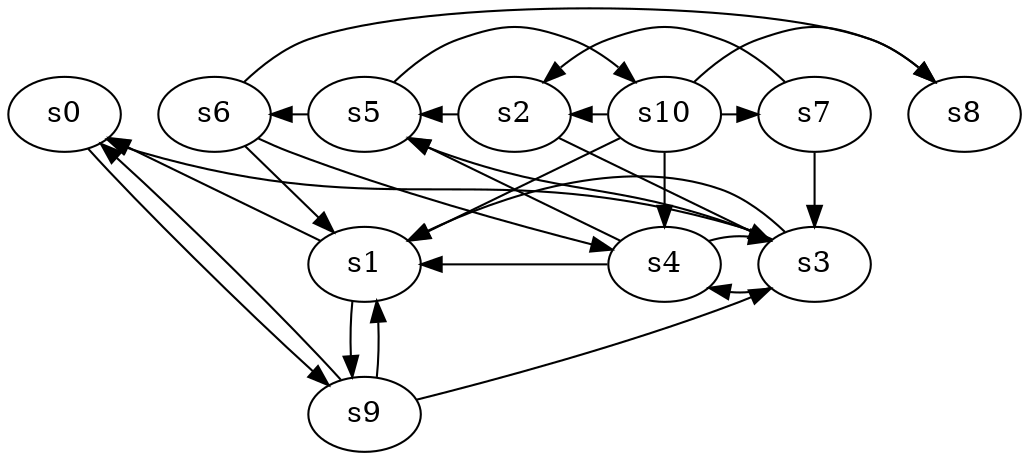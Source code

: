 digraph game_0980_complex_11 {
    s0 [name="s0", player=0, target=1];
    s1 [name="s1", player=0];
    s2 [name="s2", player=1];
    s3 [name="s3", player=1];
    s4 [name="s4", player=0];
    s5 [name="s5", player=0];
    s6 [name="s6", player=0, target=1];
    s7 [name="s7", player=1];
    s8 [name="s8", player=0];
    s9 [name="s9", player=0, target=1];
    s10 [name="s10", player=1];

    s0 -> s9 [constraint="time % 2 == 0 && time % 5 == 1"];
    s1 -> s0 [constraint="time == 9 || time == 23"];
    s1 -> s9;
    s2 -> s3 [constraint="time == 3 || time == 5 || time == 25"];
    s2 -> s5 [constraint="time == 11"];
    s3 -> s0 [constraint="time % 3 == 1"];
    s3 -> s1 [constraint="time % 3 == 0"];
    s3 -> s4 [constraint="time == 5 || time == 14 || time == 15 || time == 20"];
    s3 -> s5 [constraint="time % 3 == 1 || time % 3 == 1"];
    s4 -> s1 [constraint="time == 10"];
    s4 -> s3 [constraint="!(time % 4 == 1)"];
    s4 -> s5 [constraint="time % 4 == 0 || time % 4 == 3"];
    s5 -> s6 [constraint="time % 8 == 7"];
    s5 -> s10 [constraint="time % 5 == 1 || time % 2 == 0"];
    s6 -> s1;
    s6 -> s4 [constraint="time == 2 || time == 4 || time == 6 || time == 12"];
    s6 -> s8 [constraint="time % 7 == 5"];
    s7 -> s2 [constraint="!(time % 5 == 2)"];
    s7 -> s3;
    s9 -> s0 [constraint="!(time % 2 == 1)"];
    s9 -> s1 [constraint="time == 0 || time == 4 || time == 9 || time == 20 || time == 24"];
    s9 -> s3 [constraint="time % 3 == 0 || time % 3 == 2"];
    s10 -> s1;
    s10 -> s2 [constraint="time == 9"];
    s10 -> s4;
    s10 -> s7 [constraint="!(time % 4 == 3)"];
    s10 -> s8 [constraint="time % 3 == 2 && time % 5 == 1"];
}
